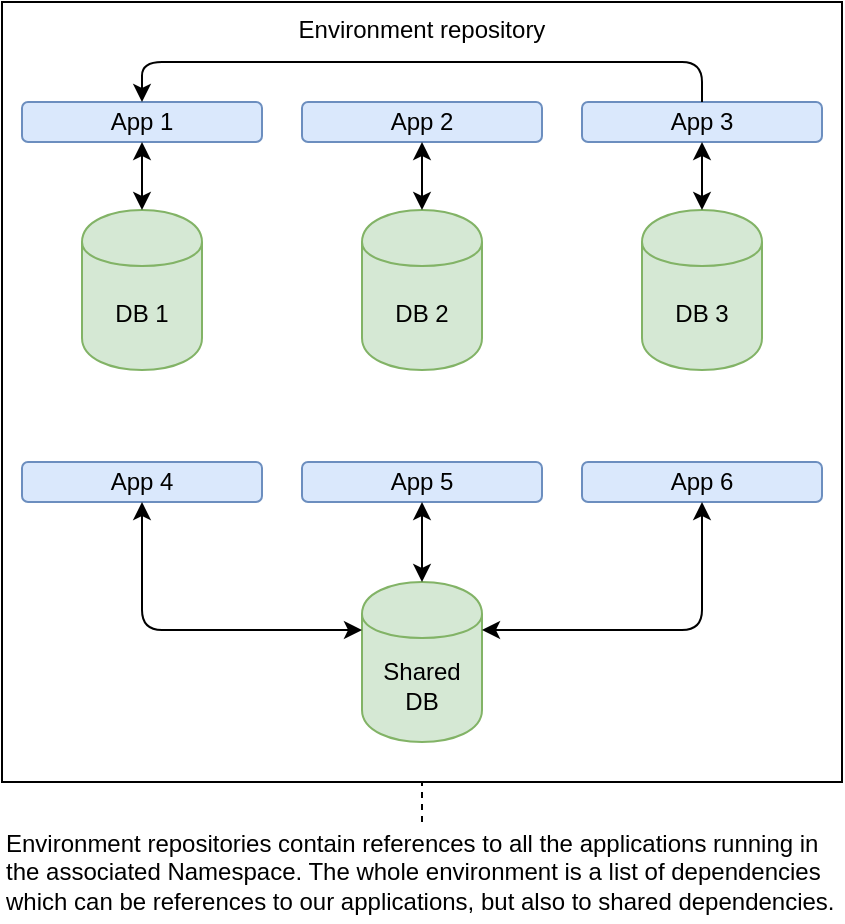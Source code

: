 <mxfile version="12.1.0" type="device" pages="1"><diagram id="lCievM5NgWCdfU3_RI40" name="Page-1"><mxGraphModel dx="1172" dy="678" grid="1" gridSize="10" guides="1" tooltips="1" connect="1" arrows="1" fold="1" page="1" pageScale="1" pageWidth="850" pageHeight="1100" math="0" shadow="0"><root><mxCell id="0"/><mxCell id="1" parent="0"/><mxCell id="xbJs4WITJgWQ5ocMUOJN-12" value="Environment repository" style="rounded=0;whiteSpace=wrap;html=1;horizontal=1;verticalAlign=top;" parent="1" vertex="1"><mxGeometry x="210" y="120" width="420" height="390" as="geometry"/></mxCell><mxCell id="xbJs4WITJgWQ5ocMUOJN-1" value="App 1" style="rounded=1;whiteSpace=wrap;html=1;fillColor=#dae8fc;strokeColor=#6c8ebf;" parent="1" vertex="1"><mxGeometry x="220" y="170" width="120" height="20" as="geometry"/></mxCell><mxCell id="xbJs4WITJgWQ5ocMUOJN-2" value="DB 1" style="shape=cylinder;whiteSpace=wrap;html=1;boundedLbl=1;backgroundOutline=1;fillColor=#d5e8d4;strokeColor=#82b366;" parent="1" vertex="1"><mxGeometry x="250" y="224" width="60" height="80" as="geometry"/></mxCell><mxCell id="xbJs4WITJgWQ5ocMUOJN-4" value="" style="endArrow=classic;startArrow=classic;html=1;entryX=0.5;entryY=1;entryDx=0;entryDy=0;exitX=0.5;exitY=0;exitDx=0;exitDy=0;" parent="1" source="xbJs4WITJgWQ5ocMUOJN-2" target="xbJs4WITJgWQ5ocMUOJN-1" edge="1"><mxGeometry width="50" height="50" relative="1" as="geometry"><mxPoint x="120" y="300" as="sourcePoint"/><mxPoint x="170" y="250" as="targetPoint"/></mxGeometry></mxCell><mxCell id="xbJs4WITJgWQ5ocMUOJN-5" value="App 2" style="rounded=1;whiteSpace=wrap;html=1;fillColor=#dae8fc;strokeColor=#6c8ebf;" parent="1" vertex="1"><mxGeometry x="360" y="170" width="120" height="20" as="geometry"/></mxCell><mxCell id="xbJs4WITJgWQ5ocMUOJN-6" value="DB 2" style="shape=cylinder;whiteSpace=wrap;html=1;boundedLbl=1;backgroundOutline=1;fillColor=#d5e8d4;strokeColor=#82b366;" parent="1" vertex="1"><mxGeometry x="390" y="224" width="60" height="80" as="geometry"/></mxCell><mxCell id="xbJs4WITJgWQ5ocMUOJN-7" value="" style="endArrow=classic;startArrow=classic;html=1;entryX=0.5;entryY=1;entryDx=0;entryDy=0;exitX=0.5;exitY=0;exitDx=0;exitDy=0;" parent="1" source="xbJs4WITJgWQ5ocMUOJN-6" target="xbJs4WITJgWQ5ocMUOJN-5" edge="1"><mxGeometry width="50" height="50" relative="1" as="geometry"><mxPoint x="260" y="300" as="sourcePoint"/><mxPoint x="310" y="250" as="targetPoint"/></mxGeometry></mxCell><mxCell id="xbJs4WITJgWQ5ocMUOJN-8" value="App 3" style="rounded=1;whiteSpace=wrap;html=1;fillColor=#dae8fc;strokeColor=#6c8ebf;" parent="1" vertex="1"><mxGeometry x="500" y="170" width="120" height="20" as="geometry"/></mxCell><mxCell id="xbJs4WITJgWQ5ocMUOJN-9" value="DB 3" style="shape=cylinder;whiteSpace=wrap;html=1;boundedLbl=1;backgroundOutline=1;fillColor=#d5e8d4;strokeColor=#82b366;" parent="1" vertex="1"><mxGeometry x="530" y="224" width="60" height="80" as="geometry"/></mxCell><mxCell id="xbJs4WITJgWQ5ocMUOJN-10" value="" style="endArrow=classic;startArrow=classic;html=1;entryX=0.5;entryY=1;entryDx=0;entryDy=0;exitX=0.5;exitY=0;exitDx=0;exitDy=0;" parent="1" source="xbJs4WITJgWQ5ocMUOJN-9" target="xbJs4WITJgWQ5ocMUOJN-8" edge="1"><mxGeometry width="50" height="50" relative="1" as="geometry"><mxPoint x="400" y="300" as="sourcePoint"/><mxPoint x="450" y="250" as="targetPoint"/></mxGeometry></mxCell><mxCell id="xbJs4WITJgWQ5ocMUOJN-11" value="" style="endArrow=classic;html=1;exitX=0.5;exitY=0;exitDx=0;exitDy=0;entryX=0.5;entryY=0;entryDx=0;entryDy=0;" parent="1" source="xbJs4WITJgWQ5ocMUOJN-8" target="xbJs4WITJgWQ5ocMUOJN-1" edge="1"><mxGeometry width="50" height="50" relative="1" as="geometry"><mxPoint x="40" y="210" as="sourcePoint"/><mxPoint x="90" y="160" as="targetPoint"/><Array as="points"><mxPoint x="560" y="150"/><mxPoint x="280" y="150"/></Array></mxGeometry></mxCell><mxCell id="RnL6ttb8Lbwt7sGLmjz6-2" value="App 4" style="rounded=1;whiteSpace=wrap;html=1;fillColor=#dae8fc;strokeColor=#6c8ebf;" vertex="1" parent="1"><mxGeometry x="220" y="350" width="120" height="20" as="geometry"/></mxCell><mxCell id="RnL6ttb8Lbwt7sGLmjz6-4" value="App 5" style="rounded=1;whiteSpace=wrap;html=1;fillColor=#dae8fc;strokeColor=#6c8ebf;" vertex="1" parent="1"><mxGeometry x="360" y="350" width="120" height="20" as="geometry"/></mxCell><mxCell id="RnL6ttb8Lbwt7sGLmjz6-6" value="App 6" style="rounded=1;whiteSpace=wrap;html=1;fillColor=#dae8fc;strokeColor=#6c8ebf;" vertex="1" parent="1"><mxGeometry x="500" y="350" width="120" height="20" as="geometry"/></mxCell><mxCell id="RnL6ttb8Lbwt7sGLmjz6-7" value="Shared DB" style="shape=cylinder;whiteSpace=wrap;html=1;boundedLbl=1;backgroundOutline=1;fillColor=#d5e8d4;strokeColor=#82b366;" vertex="1" parent="1"><mxGeometry x="390" y="410" width="60" height="80" as="geometry"/></mxCell><mxCell id="RnL6ttb8Lbwt7sGLmjz6-8" value="" style="endArrow=classic;startArrow=classic;html=1;entryX=0.5;entryY=1;entryDx=0;entryDy=0;exitX=0;exitY=0.3;exitDx=0;exitDy=0;" edge="1" parent="1" source="RnL6ttb8Lbwt7sGLmjz6-7" target="RnL6ttb8Lbwt7sGLmjz6-2"><mxGeometry width="50" height="50" relative="1" as="geometry"><mxPoint x="110" y="470" as="sourcePoint"/><mxPoint x="160" y="420" as="targetPoint"/><Array as="points"><mxPoint x="280" y="434"/></Array></mxGeometry></mxCell><mxCell id="RnL6ttb8Lbwt7sGLmjz6-9" value="" style="endArrow=classic;startArrow=classic;html=1;entryX=0.5;entryY=1;entryDx=0;entryDy=0;exitX=1;exitY=0.3;exitDx=0;exitDy=0;" edge="1" parent="1" source="RnL6ttb8Lbwt7sGLmjz6-7" target="RnL6ttb8Lbwt7sGLmjz6-6"><mxGeometry width="50" height="50" relative="1" as="geometry"><mxPoint x="180" y="490" as="sourcePoint"/><mxPoint x="230" y="440" as="targetPoint"/><Array as="points"><mxPoint x="560" y="434"/></Array></mxGeometry></mxCell><mxCell id="RnL6ttb8Lbwt7sGLmjz6-10" value="" style="endArrow=classic;startArrow=classic;html=1;entryX=0.5;entryY=1;entryDx=0;entryDy=0;exitX=0.5;exitY=0;exitDx=0;exitDy=0;" edge="1" parent="1" source="RnL6ttb8Lbwt7sGLmjz6-7" target="RnL6ttb8Lbwt7sGLmjz6-4"><mxGeometry width="50" height="50" relative="1" as="geometry"><mxPoint x="170" y="450" as="sourcePoint"/><mxPoint x="220" y="400" as="targetPoint"/></mxGeometry></mxCell><mxCell id="RnL6ttb8Lbwt7sGLmjz6-11" value="Environment repositories contain references to all the applications running in the associated Namespace. The whole environment is a list of dependencies which can be references to our applications, but also to shared dependencies." style="text;html=1;strokeColor=none;fillColor=none;align=left;verticalAlign=middle;whiteSpace=wrap;rounded=0;" vertex="1" parent="1"><mxGeometry x="210" y="530" width="420" height="50" as="geometry"/></mxCell><mxCell id="RnL6ttb8Lbwt7sGLmjz6-12" value="" style="endArrow=none;dashed=1;html=1;exitX=0.5;exitY=0;exitDx=0;exitDy=0;entryX=0.5;entryY=1;entryDx=0;entryDy=0;" edge="1" parent="1" source="RnL6ttb8Lbwt7sGLmjz6-11" target="xbJs4WITJgWQ5ocMUOJN-12"><mxGeometry width="50" height="50" relative="1" as="geometry"><mxPoint x="200" y="440" as="sourcePoint"/><mxPoint x="420" y="680" as="targetPoint"/></mxGeometry></mxCell></root></mxGraphModel></diagram></mxfile>